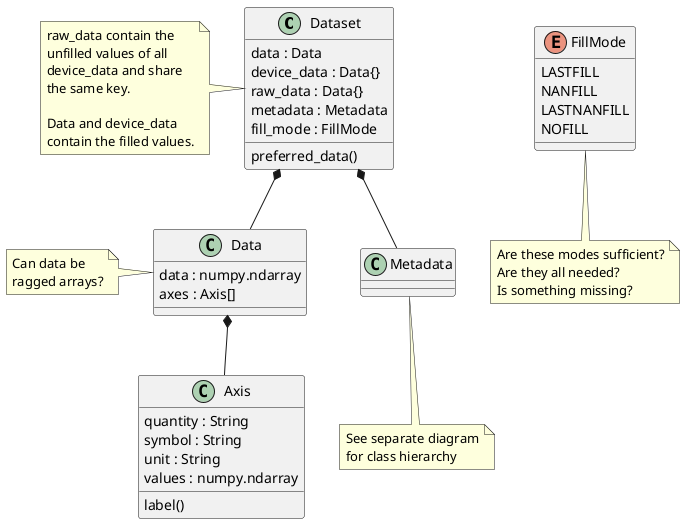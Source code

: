 @startuml

class Dataset {
    data : Data
    device_data : Data{}
    raw_data : Data{}
    metadata : Metadata
    fill_mode : FillMode

    preferred_data()
}
note left: raw_data contain the\nunfilled values of all\ndevice_data and share\nthe same key.\n\nData and device_data\ncontain the filled values.

enum FillMode {
    LASTFILL
    NANFILL
    LASTNANFILL
    NOFILL
}
note bottom: Are these modes sufficient?\nAre they all needed?\nIs something missing?

class Metadata
note bottom: See separate diagram\nfor class hierarchy


class Data {
    data : numpy.ndarray
    axes : Axis[]
}
note left: Can data be\nragged arrays?

class Axis {
    quantity : String
    symbol : String
    unit : String
    values : numpy.ndarray

    label()
}

Dataset *-- Metadata
Dataset *-- Data
Data *-- Axis

@enduml